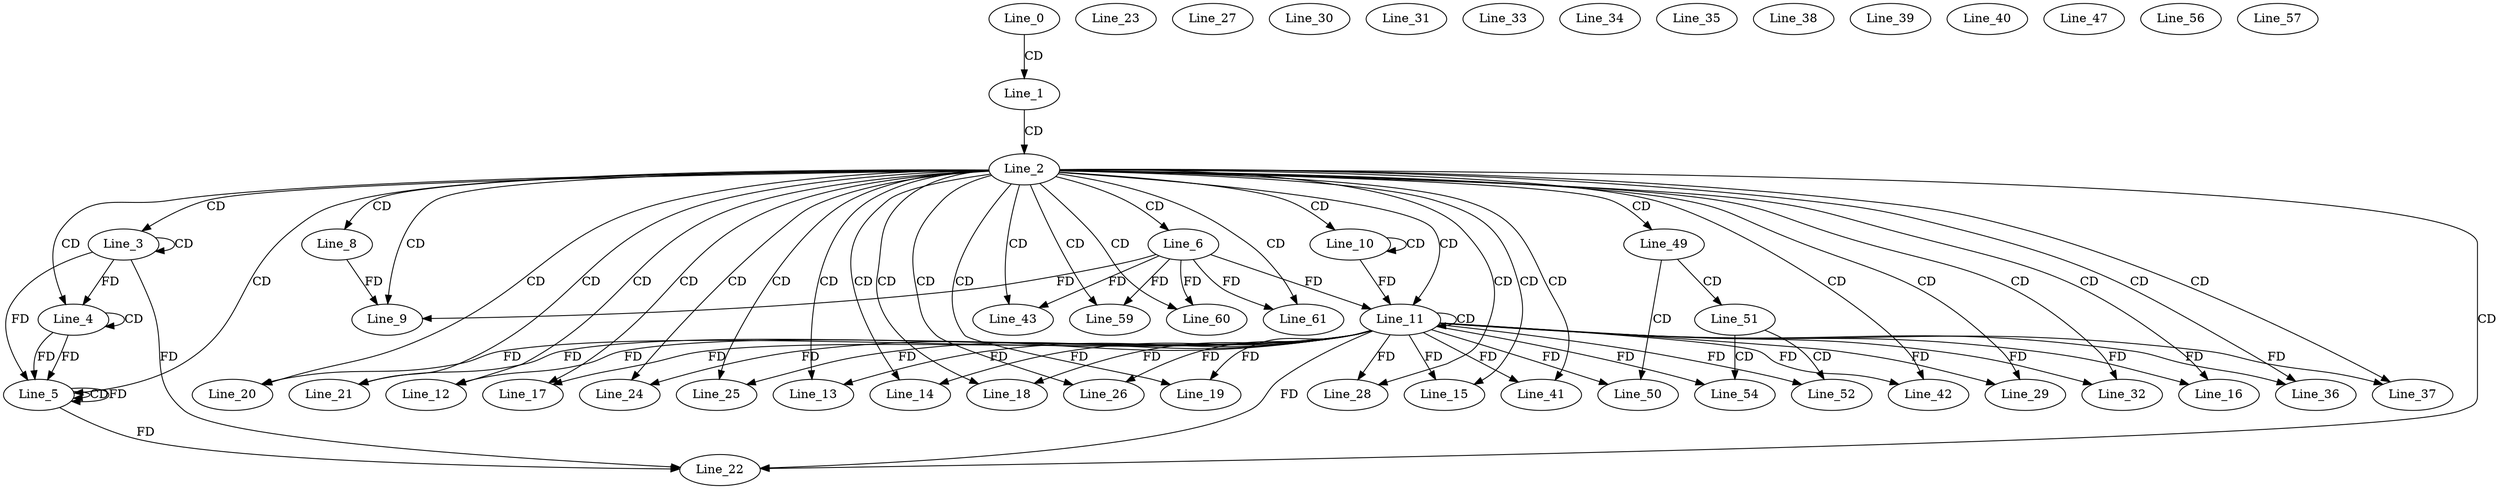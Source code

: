 digraph G {
  Line_0;
  Line_1;
  Line_2;
  Line_3;
  Line_3;
  Line_4;
  Line_4;
  Line_5;
  Line_5;
  Line_5;
  Line_6;
  Line_8;
  Line_9;
  Line_10;
  Line_10;
  Line_11;
  Line_11;
  Line_12;
  Line_13;
  Line_14;
  Line_15;
  Line_16;
  Line_17;
  Line_18;
  Line_19;
  Line_20;
  Line_21;
  Line_22;
  Line_23;
  Line_24;
  Line_25;
  Line_26;
  Line_27;
  Line_28;
  Line_29;
  Line_30;
  Line_31;
  Line_32;
  Line_33;
  Line_34;
  Line_35;
  Line_36;
  Line_37;
  Line_38;
  Line_39;
  Line_40;
  Line_41;
  Line_42;
  Line_43;
  Line_47;
  Line_49;
  Line_50;
  Line_51;
  Line_52;
  Line_54;
  Line_56;
  Line_57;
  Line_59;
  Line_60;
  Line_61;
  Line_0 -> Line_1 [ label="CD" ];
  Line_1 -> Line_2 [ label="CD" ];
  Line_2 -> Line_3 [ label="CD" ];
  Line_3 -> Line_3 [ label="CD" ];
  Line_2 -> Line_4 [ label="CD" ];
  Line_4 -> Line_4 [ label="CD" ];
  Line_3 -> Line_4 [ label="FD" ];
  Line_2 -> Line_5 [ label="CD" ];
  Line_4 -> Line_5 [ label="FD" ];
  Line_5 -> Line_5 [ label="CD" ];
  Line_3 -> Line_5 [ label="FD" ];
  Line_5 -> Line_5 [ label="FD" ];
  Line_4 -> Line_5 [ label="FD" ];
  Line_2 -> Line_6 [ label="CD" ];
  Line_2 -> Line_8 [ label="CD" ];
  Line_2 -> Line_9 [ label="CD" ];
  Line_6 -> Line_9 [ label="FD" ];
  Line_8 -> Line_9 [ label="FD" ];
  Line_2 -> Line_10 [ label="CD" ];
  Line_10 -> Line_10 [ label="CD" ];
  Line_2 -> Line_11 [ label="CD" ];
  Line_11 -> Line_11 [ label="CD" ];
  Line_10 -> Line_11 [ label="FD" ];
  Line_6 -> Line_11 [ label="FD" ];
  Line_2 -> Line_12 [ label="CD" ];
  Line_11 -> Line_12 [ label="FD" ];
  Line_2 -> Line_13 [ label="CD" ];
  Line_11 -> Line_13 [ label="FD" ];
  Line_2 -> Line_14 [ label="CD" ];
  Line_11 -> Line_14 [ label="FD" ];
  Line_2 -> Line_15 [ label="CD" ];
  Line_11 -> Line_15 [ label="FD" ];
  Line_2 -> Line_16 [ label="CD" ];
  Line_11 -> Line_16 [ label="FD" ];
  Line_2 -> Line_17 [ label="CD" ];
  Line_11 -> Line_17 [ label="FD" ];
  Line_2 -> Line_18 [ label="CD" ];
  Line_11 -> Line_18 [ label="FD" ];
  Line_2 -> Line_19 [ label="CD" ];
  Line_11 -> Line_19 [ label="FD" ];
  Line_2 -> Line_20 [ label="CD" ];
  Line_11 -> Line_20 [ label="FD" ];
  Line_2 -> Line_21 [ label="CD" ];
  Line_11 -> Line_21 [ label="FD" ];
  Line_2 -> Line_22 [ label="CD" ];
  Line_11 -> Line_22 [ label="FD" ];
  Line_3 -> Line_22 [ label="FD" ];
  Line_5 -> Line_22 [ label="FD" ];
  Line_2 -> Line_24 [ label="CD" ];
  Line_11 -> Line_24 [ label="FD" ];
  Line_2 -> Line_25 [ label="CD" ];
  Line_11 -> Line_25 [ label="FD" ];
  Line_2 -> Line_26 [ label="CD" ];
  Line_11 -> Line_26 [ label="FD" ];
  Line_2 -> Line_28 [ label="CD" ];
  Line_11 -> Line_28 [ label="FD" ];
  Line_2 -> Line_29 [ label="CD" ];
  Line_11 -> Line_29 [ label="FD" ];
  Line_2 -> Line_32 [ label="CD" ];
  Line_11 -> Line_32 [ label="FD" ];
  Line_2 -> Line_36 [ label="CD" ];
  Line_11 -> Line_36 [ label="FD" ];
  Line_2 -> Line_37 [ label="CD" ];
  Line_11 -> Line_37 [ label="FD" ];
  Line_2 -> Line_41 [ label="CD" ];
  Line_11 -> Line_41 [ label="FD" ];
  Line_2 -> Line_42 [ label="CD" ];
  Line_11 -> Line_42 [ label="FD" ];
  Line_2 -> Line_43 [ label="CD" ];
  Line_6 -> Line_43 [ label="FD" ];
  Line_2 -> Line_49 [ label="CD" ];
  Line_49 -> Line_50 [ label="CD" ];
  Line_11 -> Line_50 [ label="FD" ];
  Line_49 -> Line_51 [ label="CD" ];
  Line_51 -> Line_52 [ label="CD" ];
  Line_11 -> Line_52 [ label="FD" ];
  Line_51 -> Line_54 [ label="CD" ];
  Line_11 -> Line_54 [ label="FD" ];
  Line_2 -> Line_59 [ label="CD" ];
  Line_6 -> Line_59 [ label="FD" ];
  Line_2 -> Line_60 [ label="CD" ];
  Line_6 -> Line_60 [ label="FD" ];
  Line_2 -> Line_61 [ label="CD" ];
  Line_6 -> Line_61 [ label="FD" ];
}
